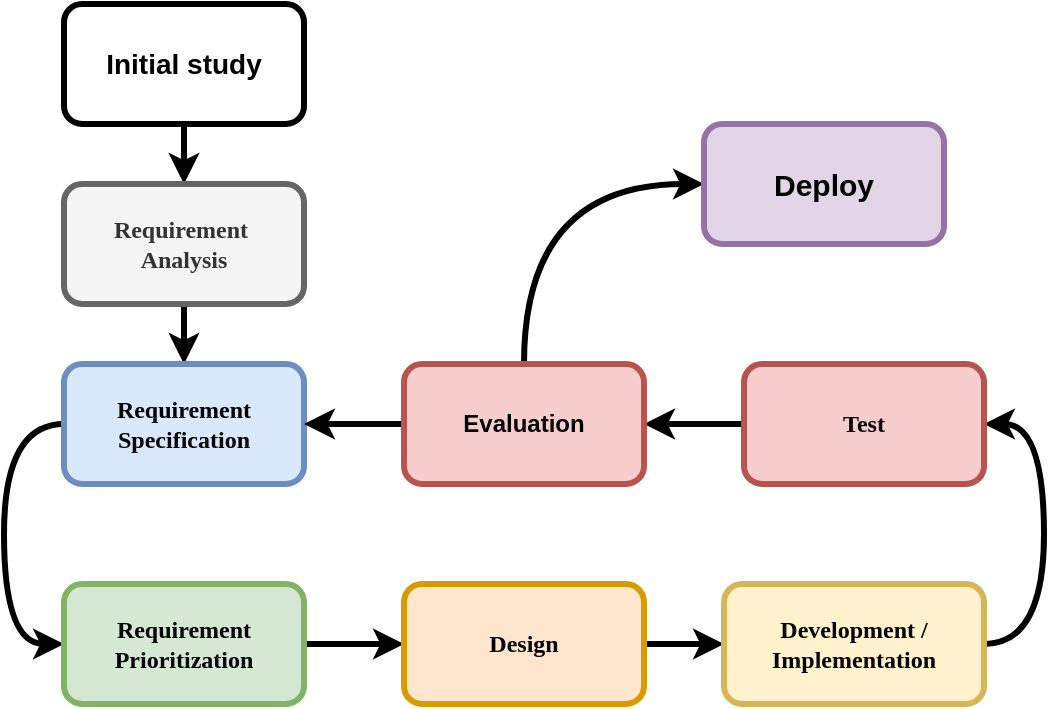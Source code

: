 <mxfile version="14.4.3" type="device"><diagram id="pGMD8VPpvuZVDVlM0pct" name="Page-1"><mxGraphModel dx="852" dy="504" grid="1" gridSize="10" guides="1" tooltips="1" connect="1" arrows="1" fold="1" page="1" pageScale="1" pageWidth="850" pageHeight="1100" math="0" shadow="0"><root><mxCell id="0"/><mxCell id="1" parent="0"/><mxCell id="okjjg9y0V2uEIENB_hG6-7" style="edgeStyle=orthogonalEdgeStyle;rounded=0;orthogonalLoop=1;jettySize=auto;html=1;entryX=0.5;entryY=0;entryDx=0;entryDy=0;exitX=0.5;exitY=1;exitDx=0;exitDy=0;strokeWidth=3;" parent="1" source="okjjg9y0V2uEIENB_hG6-1" target="okjjg9y0V2uEIENB_hG6-2" edge="1"><mxGeometry relative="1" as="geometry"/></mxCell><mxCell id="okjjg9y0V2uEIENB_hG6-1" value="Initial study" style="rounded=1;whiteSpace=wrap;html=1;fontStyle=1;fontFamily=Helvetica;fontSize=14;strokeWidth=3;" parent="1" vertex="1"><mxGeometry x="120" y="100" width="120" height="60" as="geometry"/></mxCell><mxCell id="okjjg9y0V2uEIENB_hG6-8" style="edgeStyle=orthogonalEdgeStyle;rounded=0;orthogonalLoop=1;jettySize=auto;html=1;entryX=0.5;entryY=0;entryDx=0;entryDy=0;curved=1;strokeWidth=3;" parent="1" source="okjjg9y0V2uEIENB_hG6-2" target="okjjg9y0V2uEIENB_hG6-3" edge="1"><mxGeometry relative="1" as="geometry"/></mxCell><mxCell id="okjjg9y0V2uEIENB_hG6-2" value="Requirement&amp;nbsp;&lt;br&gt;Analysis" style="rounded=1;whiteSpace=wrap;html=1;fillColor=#f5f5f5;strokeColor=#666666;fontColor=#333333;fontStyle=1;fontFamily=Verdana;strokeWidth=3;" parent="1" vertex="1"><mxGeometry x="120" y="190" width="120" height="60" as="geometry"/></mxCell><mxCell id="okjjg9y0V2uEIENB_hG6-9" style="edgeStyle=orthogonalEdgeStyle;curved=1;rounded=0;orthogonalLoop=1;jettySize=auto;html=1;entryX=0;entryY=0.5;entryDx=0;entryDy=0;exitX=0;exitY=0.5;exitDx=0;exitDy=0;strokeWidth=3;" parent="1" source="okjjg9y0V2uEIENB_hG6-3" target="okjjg9y0V2uEIENB_hG6-4" edge="1"><mxGeometry relative="1" as="geometry"><mxPoint x="136" y="360" as="sourcePoint"/><Array as="points"><mxPoint x="90" y="310"/><mxPoint x="90" y="420"/></Array></mxGeometry></mxCell><mxCell id="okjjg9y0V2uEIENB_hG6-3" value="Requirement Specification" style="rounded=1;whiteSpace=wrap;html=1;fillColor=#dae8fc;strokeColor=#6c8ebf;fontStyle=1;fontFamily=Verdana;strokeWidth=3;" parent="1" vertex="1"><mxGeometry x="120" y="280" width="120" height="60" as="geometry"/></mxCell><mxCell id="okjjg9y0V2uEIENB_hG6-10" style="edgeStyle=orthogonalEdgeStyle;curved=1;rounded=0;orthogonalLoop=1;jettySize=auto;html=1;strokeWidth=3;" parent="1" source="okjjg9y0V2uEIENB_hG6-4" target="okjjg9y0V2uEIENB_hG6-5" edge="1"><mxGeometry relative="1" as="geometry"/></mxCell><mxCell id="okjjg9y0V2uEIENB_hG6-4" value="Requirement Prioritization" style="rounded=1;whiteSpace=wrap;html=1;fillColor=#d5e8d4;strokeColor=#82b366;fontStyle=1;fontFamily=Verdana;strokeWidth=3;" parent="1" vertex="1"><mxGeometry x="120" y="390" width="120" height="60" as="geometry"/></mxCell><mxCell id="okjjg9y0V2uEIENB_hG6-11" style="edgeStyle=orthogonalEdgeStyle;curved=1;rounded=0;orthogonalLoop=1;jettySize=auto;html=1;entryX=0;entryY=0.5;entryDx=0;entryDy=0;exitX=1;exitY=0.5;exitDx=0;exitDy=0;strokeWidth=3;" parent="1" source="okjjg9y0V2uEIENB_hG6-5" target="okjjg9y0V2uEIENB_hG6-6" edge="1"><mxGeometry relative="1" as="geometry"/></mxCell><mxCell id="okjjg9y0V2uEIENB_hG6-5" value="Design" style="rounded=1;whiteSpace=wrap;html=1;fillColor=#ffe6cc;strokeColor=#d79b00;fontStyle=1;fontFamily=Verdana;strokeWidth=3;" parent="1" vertex="1"><mxGeometry x="290" y="390" width="120" height="60" as="geometry"/></mxCell><mxCell id="okjjg9y0V2uEIENB_hG6-15" style="edgeStyle=orthogonalEdgeStyle;curved=1;rounded=0;orthogonalLoop=1;jettySize=auto;html=1;entryX=1;entryY=0.5;entryDx=0;entryDy=0;exitX=1;exitY=0.5;exitDx=0;exitDy=0;strokeWidth=3;" parent="1" source="okjjg9y0V2uEIENB_hG6-6" target="okjjg9y0V2uEIENB_hG6-14" edge="1"><mxGeometry relative="1" as="geometry"><Array as="points"><mxPoint x="610" y="420"/><mxPoint x="610" y="310"/></Array></mxGeometry></mxCell><mxCell id="okjjg9y0V2uEIENB_hG6-6" value="Development / Implementation" style="rounded=1;whiteSpace=wrap;html=1;fillColor=#fff2cc;strokeColor=#d6b656;fontStyle=1;fontFamily=Verdana;strokeWidth=3;" parent="1" vertex="1"><mxGeometry x="450" y="390" width="130" height="60" as="geometry"/></mxCell><mxCell id="okjjg9y0V2uEIENB_hG6-16" style="edgeStyle=orthogonalEdgeStyle;curved=1;rounded=0;orthogonalLoop=1;jettySize=auto;html=1;entryX=1;entryY=0.5;entryDx=0;entryDy=0;exitX=0;exitY=0.5;exitDx=0;exitDy=0;strokeWidth=3;" parent="1" source="okjjg9y0V2uEIENB_hG6-14" target="13jJ4R1Oe2qErSd72nDW-1" edge="1"><mxGeometry relative="1" as="geometry"/></mxCell><mxCell id="okjjg9y0V2uEIENB_hG6-18" style="edgeStyle=orthogonalEdgeStyle;curved=1;rounded=0;orthogonalLoop=1;jettySize=auto;html=1;entryX=0;entryY=0.5;entryDx=0;entryDy=0;exitX=0.5;exitY=0;exitDx=0;exitDy=0;fontStyle=0;strokeWidth=3;" parent="1" source="13jJ4R1Oe2qErSd72nDW-1" target="okjjg9y0V2uEIENB_hG6-17" edge="1"><mxGeometry relative="1" as="geometry"/></mxCell><mxCell id="okjjg9y0V2uEIENB_hG6-14" value="Test" style="rounded=1;whiteSpace=wrap;html=1;fillColor=#f8cecc;strokeColor=#b85450;fontStyle=1;fontFamily=Verdana;strokeWidth=3;" parent="1" vertex="1"><mxGeometry x="460" y="280" width="120" height="60" as="geometry"/></mxCell><mxCell id="okjjg9y0V2uEIENB_hG6-17" value="Deploy" style="rounded=1;whiteSpace=wrap;html=1;fillColor=#e1d5e7;strokeColor=#9673a6;fontStyle=1;fontSize=15;strokeWidth=3;" parent="1" vertex="1"><mxGeometry x="440" y="160" width="120" height="60" as="geometry"/></mxCell><mxCell id="13jJ4R1Oe2qErSd72nDW-2" style="edgeStyle=orthogonalEdgeStyle;rounded=0;orthogonalLoop=1;jettySize=auto;html=1;entryX=1;entryY=0.5;entryDx=0;entryDy=0;strokeWidth=3;" edge="1" parent="1" source="13jJ4R1Oe2qErSd72nDW-1" target="okjjg9y0V2uEIENB_hG6-3"><mxGeometry relative="1" as="geometry"/></mxCell><mxCell id="13jJ4R1Oe2qErSd72nDW-1" value="Evaluation" style="rounded=1;whiteSpace=wrap;html=1;fillColor=#f8cecc;strokeColor=#b85450;fontStyle=1;strokeWidth=3;" vertex="1" parent="1"><mxGeometry x="290" y="280" width="120" height="60" as="geometry"/></mxCell></root></mxGraphModel></diagram></mxfile>